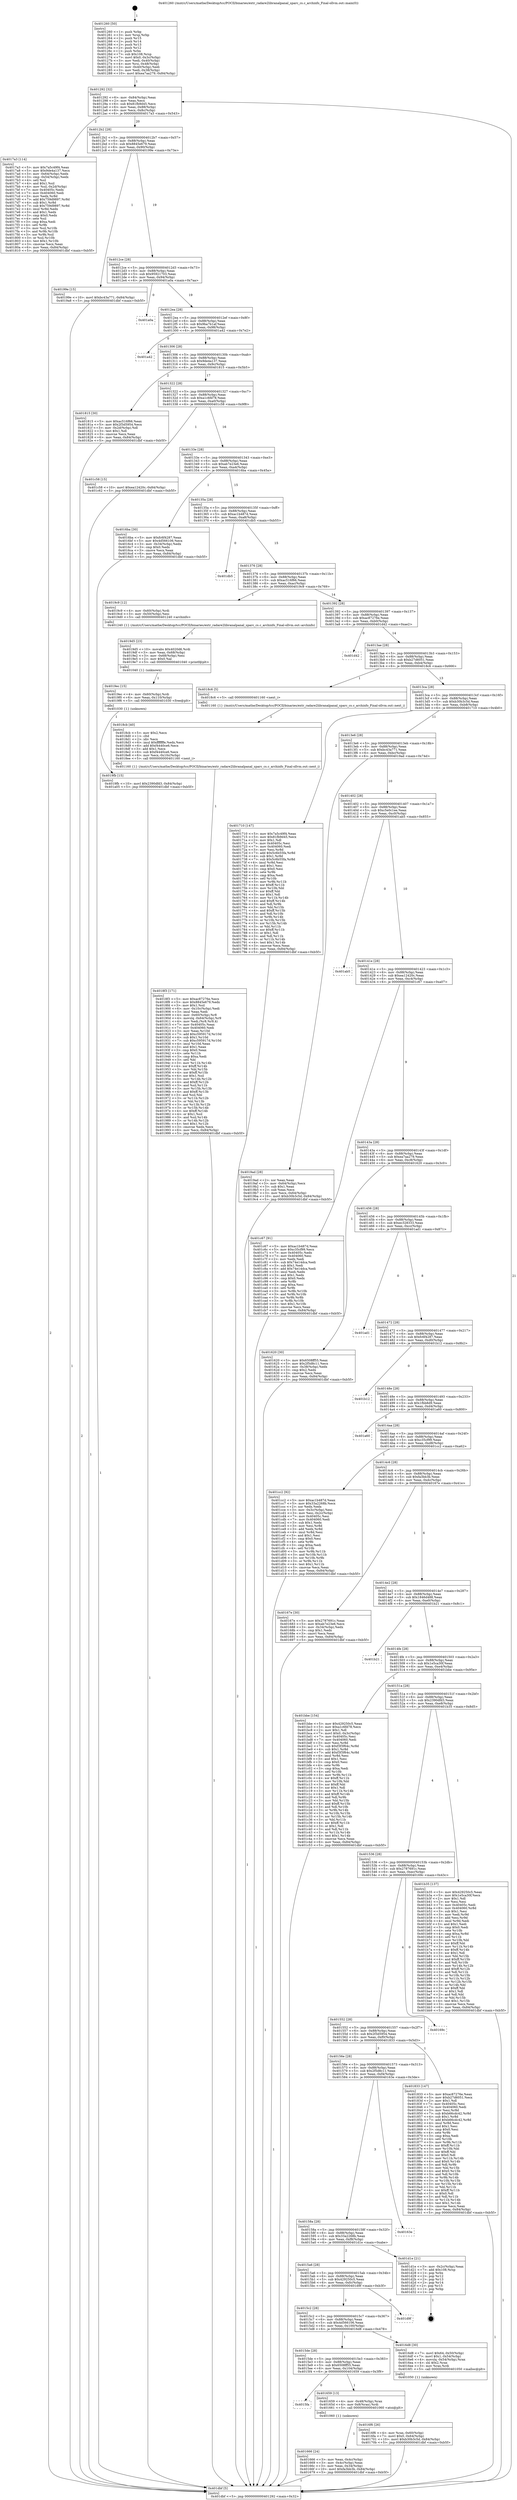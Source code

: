 digraph "0x401260" {
  label = "0x401260 (/mnt/c/Users/mathe/Desktop/tcc/POCII/binaries/extr_radare2libranalpanal_sparc_cs.c_archinfo_Final-ollvm.out::main(0))"
  labelloc = "t"
  node[shape=record]

  Entry [label="",width=0.3,height=0.3,shape=circle,fillcolor=black,style=filled]
  "0x401292" [label="{
     0x401292 [32]\l
     | [instrs]\l
     &nbsp;&nbsp;0x401292 \<+6\>: mov -0x84(%rbp),%eax\l
     &nbsp;&nbsp;0x401298 \<+2\>: mov %eax,%ecx\l
     &nbsp;&nbsp;0x40129a \<+6\>: sub $0x81fb9d45,%ecx\l
     &nbsp;&nbsp;0x4012a0 \<+6\>: mov %eax,-0x88(%rbp)\l
     &nbsp;&nbsp;0x4012a6 \<+6\>: mov %ecx,-0x8c(%rbp)\l
     &nbsp;&nbsp;0x4012ac \<+6\>: je 00000000004017a3 \<main+0x543\>\l
  }"]
  "0x4017a3" [label="{
     0x4017a3 [114]\l
     | [instrs]\l
     &nbsp;&nbsp;0x4017a3 \<+5\>: mov $0x7a5c49f4,%eax\l
     &nbsp;&nbsp;0x4017a8 \<+5\>: mov $0x9de4a137,%ecx\l
     &nbsp;&nbsp;0x4017ad \<+3\>: mov -0x64(%rbp),%edx\l
     &nbsp;&nbsp;0x4017b0 \<+3\>: cmp -0x54(%rbp),%edx\l
     &nbsp;&nbsp;0x4017b3 \<+4\>: setl %sil\l
     &nbsp;&nbsp;0x4017b7 \<+4\>: and $0x1,%sil\l
     &nbsp;&nbsp;0x4017bb \<+4\>: mov %sil,-0x2d(%rbp)\l
     &nbsp;&nbsp;0x4017bf \<+7\>: mov 0x40405c,%edx\l
     &nbsp;&nbsp;0x4017c6 \<+7\>: mov 0x404060,%edi\l
     &nbsp;&nbsp;0x4017cd \<+3\>: mov %edx,%r8d\l
     &nbsp;&nbsp;0x4017d0 \<+7\>: add $0x759d9897,%r8d\l
     &nbsp;&nbsp;0x4017d7 \<+4\>: sub $0x1,%r8d\l
     &nbsp;&nbsp;0x4017db \<+7\>: sub $0x759d9897,%r8d\l
     &nbsp;&nbsp;0x4017e2 \<+4\>: imul %r8d,%edx\l
     &nbsp;&nbsp;0x4017e6 \<+3\>: and $0x1,%edx\l
     &nbsp;&nbsp;0x4017e9 \<+3\>: cmp $0x0,%edx\l
     &nbsp;&nbsp;0x4017ec \<+4\>: sete %sil\l
     &nbsp;&nbsp;0x4017f0 \<+3\>: cmp $0xa,%edi\l
     &nbsp;&nbsp;0x4017f3 \<+4\>: setl %r9b\l
     &nbsp;&nbsp;0x4017f7 \<+3\>: mov %sil,%r10b\l
     &nbsp;&nbsp;0x4017fa \<+3\>: and %r9b,%r10b\l
     &nbsp;&nbsp;0x4017fd \<+3\>: xor %r9b,%sil\l
     &nbsp;&nbsp;0x401800 \<+3\>: or %sil,%r10b\l
     &nbsp;&nbsp;0x401803 \<+4\>: test $0x1,%r10b\l
     &nbsp;&nbsp;0x401807 \<+3\>: cmovne %ecx,%eax\l
     &nbsp;&nbsp;0x40180a \<+6\>: mov %eax,-0x84(%rbp)\l
     &nbsp;&nbsp;0x401810 \<+5\>: jmp 0000000000401dbf \<main+0xb5f\>\l
  }"]
  "0x4012b2" [label="{
     0x4012b2 [28]\l
     | [instrs]\l
     &nbsp;&nbsp;0x4012b2 \<+5\>: jmp 00000000004012b7 \<main+0x57\>\l
     &nbsp;&nbsp;0x4012b7 \<+6\>: mov -0x88(%rbp),%eax\l
     &nbsp;&nbsp;0x4012bd \<+5\>: sub $0x8845e679,%eax\l
     &nbsp;&nbsp;0x4012c2 \<+6\>: mov %eax,-0x90(%rbp)\l
     &nbsp;&nbsp;0x4012c8 \<+6\>: je 000000000040199e \<main+0x73e\>\l
  }"]
  Exit [label="",width=0.3,height=0.3,shape=circle,fillcolor=black,style=filled,peripheries=2]
  "0x40199e" [label="{
     0x40199e [15]\l
     | [instrs]\l
     &nbsp;&nbsp;0x40199e \<+10\>: movl $0xbc43a771,-0x84(%rbp)\l
     &nbsp;&nbsp;0x4019a8 \<+5\>: jmp 0000000000401dbf \<main+0xb5f\>\l
  }"]
  "0x4012ce" [label="{
     0x4012ce [28]\l
     | [instrs]\l
     &nbsp;&nbsp;0x4012ce \<+5\>: jmp 00000000004012d3 \<main+0x73\>\l
     &nbsp;&nbsp;0x4012d3 \<+6\>: mov -0x88(%rbp),%eax\l
     &nbsp;&nbsp;0x4012d9 \<+5\>: sub $0x95921703,%eax\l
     &nbsp;&nbsp;0x4012de \<+6\>: mov %eax,-0x94(%rbp)\l
     &nbsp;&nbsp;0x4012e4 \<+6\>: je 0000000000401a0a \<main+0x7aa\>\l
  }"]
  "0x4019fb" [label="{
     0x4019fb [15]\l
     | [instrs]\l
     &nbsp;&nbsp;0x4019fb \<+10\>: movl $0x2390dfd3,-0x84(%rbp)\l
     &nbsp;&nbsp;0x401a05 \<+5\>: jmp 0000000000401dbf \<main+0xb5f\>\l
  }"]
  "0x401a0a" [label="{
     0x401a0a\l
  }", style=dashed]
  "0x4012ea" [label="{
     0x4012ea [28]\l
     | [instrs]\l
     &nbsp;&nbsp;0x4012ea \<+5\>: jmp 00000000004012ef \<main+0x8f\>\l
     &nbsp;&nbsp;0x4012ef \<+6\>: mov -0x88(%rbp),%eax\l
     &nbsp;&nbsp;0x4012f5 \<+5\>: sub $0x9ba7b1af,%eax\l
     &nbsp;&nbsp;0x4012fa \<+6\>: mov %eax,-0x98(%rbp)\l
     &nbsp;&nbsp;0x401300 \<+6\>: je 0000000000401a42 \<main+0x7e2\>\l
  }"]
  "0x4019ec" [label="{
     0x4019ec [15]\l
     | [instrs]\l
     &nbsp;&nbsp;0x4019ec \<+4\>: mov -0x60(%rbp),%rdi\l
     &nbsp;&nbsp;0x4019f0 \<+6\>: mov %eax,-0x110(%rbp)\l
     &nbsp;&nbsp;0x4019f6 \<+5\>: call 0000000000401030 \<free@plt\>\l
     | [calls]\l
     &nbsp;&nbsp;0x401030 \{1\} (unknown)\l
  }"]
  "0x401a42" [label="{
     0x401a42\l
  }", style=dashed]
  "0x401306" [label="{
     0x401306 [28]\l
     | [instrs]\l
     &nbsp;&nbsp;0x401306 \<+5\>: jmp 000000000040130b \<main+0xab\>\l
     &nbsp;&nbsp;0x40130b \<+6\>: mov -0x88(%rbp),%eax\l
     &nbsp;&nbsp;0x401311 \<+5\>: sub $0x9de4a137,%eax\l
     &nbsp;&nbsp;0x401316 \<+6\>: mov %eax,-0x9c(%rbp)\l
     &nbsp;&nbsp;0x40131c \<+6\>: je 0000000000401815 \<main+0x5b5\>\l
  }"]
  "0x4019d5" [label="{
     0x4019d5 [23]\l
     | [instrs]\l
     &nbsp;&nbsp;0x4019d5 \<+10\>: movabs $0x4020d6,%rdi\l
     &nbsp;&nbsp;0x4019df \<+3\>: mov %eax,-0x68(%rbp)\l
     &nbsp;&nbsp;0x4019e2 \<+3\>: mov -0x68(%rbp),%esi\l
     &nbsp;&nbsp;0x4019e5 \<+2\>: mov $0x0,%al\l
     &nbsp;&nbsp;0x4019e7 \<+5\>: call 0000000000401040 \<printf@plt\>\l
     | [calls]\l
     &nbsp;&nbsp;0x401040 \{1\} (unknown)\l
  }"]
  "0x401815" [label="{
     0x401815 [30]\l
     | [instrs]\l
     &nbsp;&nbsp;0x401815 \<+5\>: mov $0xac516f66,%eax\l
     &nbsp;&nbsp;0x40181a \<+5\>: mov $0x2f3d5954,%ecx\l
     &nbsp;&nbsp;0x40181f \<+3\>: mov -0x2d(%rbp),%dl\l
     &nbsp;&nbsp;0x401822 \<+3\>: test $0x1,%dl\l
     &nbsp;&nbsp;0x401825 \<+3\>: cmovne %ecx,%eax\l
     &nbsp;&nbsp;0x401828 \<+6\>: mov %eax,-0x84(%rbp)\l
     &nbsp;&nbsp;0x40182e \<+5\>: jmp 0000000000401dbf \<main+0xb5f\>\l
  }"]
  "0x401322" [label="{
     0x401322 [28]\l
     | [instrs]\l
     &nbsp;&nbsp;0x401322 \<+5\>: jmp 0000000000401327 \<main+0xc7\>\l
     &nbsp;&nbsp;0x401327 \<+6\>: mov -0x88(%rbp),%eax\l
     &nbsp;&nbsp;0x40132d \<+5\>: sub $0xa1c6fd78,%eax\l
     &nbsp;&nbsp;0x401332 \<+6\>: mov %eax,-0xa0(%rbp)\l
     &nbsp;&nbsp;0x401338 \<+6\>: je 0000000000401c58 \<main+0x9f8\>\l
  }"]
  "0x4018f3" [label="{
     0x4018f3 [171]\l
     | [instrs]\l
     &nbsp;&nbsp;0x4018f3 \<+5\>: mov $0xac87276e,%ecx\l
     &nbsp;&nbsp;0x4018f8 \<+5\>: mov $0x8845e679,%edx\l
     &nbsp;&nbsp;0x4018fd \<+3\>: mov $0x1,%sil\l
     &nbsp;&nbsp;0x401900 \<+6\>: mov -0x10c(%rbp),%edi\l
     &nbsp;&nbsp;0x401906 \<+3\>: imul %eax,%edi\l
     &nbsp;&nbsp;0x401909 \<+4\>: mov -0x60(%rbp),%r8\l
     &nbsp;&nbsp;0x40190d \<+4\>: movslq -0x64(%rbp),%r9\l
     &nbsp;&nbsp;0x401911 \<+4\>: mov %edi,(%r8,%r9,4)\l
     &nbsp;&nbsp;0x401915 \<+7\>: mov 0x40405c,%eax\l
     &nbsp;&nbsp;0x40191c \<+7\>: mov 0x404060,%edi\l
     &nbsp;&nbsp;0x401923 \<+3\>: mov %eax,%r10d\l
     &nbsp;&nbsp;0x401926 \<+7\>: add $0xc595917d,%r10d\l
     &nbsp;&nbsp;0x40192d \<+4\>: sub $0x1,%r10d\l
     &nbsp;&nbsp;0x401931 \<+7\>: sub $0xc595917d,%r10d\l
     &nbsp;&nbsp;0x401938 \<+4\>: imul %r10d,%eax\l
     &nbsp;&nbsp;0x40193c \<+3\>: and $0x1,%eax\l
     &nbsp;&nbsp;0x40193f \<+3\>: cmp $0x0,%eax\l
     &nbsp;&nbsp;0x401942 \<+4\>: sete %r11b\l
     &nbsp;&nbsp;0x401946 \<+3\>: cmp $0xa,%edi\l
     &nbsp;&nbsp;0x401949 \<+3\>: setl %bl\l
     &nbsp;&nbsp;0x40194c \<+3\>: mov %r11b,%r14b\l
     &nbsp;&nbsp;0x40194f \<+4\>: xor $0xff,%r14b\l
     &nbsp;&nbsp;0x401953 \<+3\>: mov %bl,%r15b\l
     &nbsp;&nbsp;0x401956 \<+4\>: xor $0xff,%r15b\l
     &nbsp;&nbsp;0x40195a \<+4\>: xor $0x1,%sil\l
     &nbsp;&nbsp;0x40195e \<+3\>: mov %r14b,%r12b\l
     &nbsp;&nbsp;0x401961 \<+4\>: and $0xff,%r12b\l
     &nbsp;&nbsp;0x401965 \<+3\>: and %sil,%r11b\l
     &nbsp;&nbsp;0x401968 \<+3\>: mov %r15b,%r13b\l
     &nbsp;&nbsp;0x40196b \<+4\>: and $0xff,%r13b\l
     &nbsp;&nbsp;0x40196f \<+3\>: and %sil,%bl\l
     &nbsp;&nbsp;0x401972 \<+3\>: or %r11b,%r12b\l
     &nbsp;&nbsp;0x401975 \<+3\>: or %bl,%r13b\l
     &nbsp;&nbsp;0x401978 \<+3\>: xor %r13b,%r12b\l
     &nbsp;&nbsp;0x40197b \<+3\>: or %r15b,%r14b\l
     &nbsp;&nbsp;0x40197e \<+4\>: xor $0xff,%r14b\l
     &nbsp;&nbsp;0x401982 \<+4\>: or $0x1,%sil\l
     &nbsp;&nbsp;0x401986 \<+3\>: and %sil,%r14b\l
     &nbsp;&nbsp;0x401989 \<+3\>: or %r14b,%r12b\l
     &nbsp;&nbsp;0x40198c \<+4\>: test $0x1,%r12b\l
     &nbsp;&nbsp;0x401990 \<+3\>: cmovne %edx,%ecx\l
     &nbsp;&nbsp;0x401993 \<+6\>: mov %ecx,-0x84(%rbp)\l
     &nbsp;&nbsp;0x401999 \<+5\>: jmp 0000000000401dbf \<main+0xb5f\>\l
  }"]
  "0x401c58" [label="{
     0x401c58 [15]\l
     | [instrs]\l
     &nbsp;&nbsp;0x401c58 \<+10\>: movl $0xea12420c,-0x84(%rbp)\l
     &nbsp;&nbsp;0x401c62 \<+5\>: jmp 0000000000401dbf \<main+0xb5f\>\l
  }"]
  "0x40133e" [label="{
     0x40133e [28]\l
     | [instrs]\l
     &nbsp;&nbsp;0x40133e \<+5\>: jmp 0000000000401343 \<main+0xe3\>\l
     &nbsp;&nbsp;0x401343 \<+6\>: mov -0x88(%rbp),%eax\l
     &nbsp;&nbsp;0x401349 \<+5\>: sub $0xab7e23e6,%eax\l
     &nbsp;&nbsp;0x40134e \<+6\>: mov %eax,-0xa4(%rbp)\l
     &nbsp;&nbsp;0x401354 \<+6\>: je 00000000004016ba \<main+0x45a\>\l
  }"]
  "0x4018cb" [label="{
     0x4018cb [40]\l
     | [instrs]\l
     &nbsp;&nbsp;0x4018cb \<+5\>: mov $0x2,%ecx\l
     &nbsp;&nbsp;0x4018d0 \<+1\>: cltd\l
     &nbsp;&nbsp;0x4018d1 \<+2\>: idiv %ecx\l
     &nbsp;&nbsp;0x4018d3 \<+6\>: imul $0xfffffffe,%edx,%ecx\l
     &nbsp;&nbsp;0x4018d9 \<+6\>: add $0xf4440ce6,%ecx\l
     &nbsp;&nbsp;0x4018df \<+3\>: add $0x1,%ecx\l
     &nbsp;&nbsp;0x4018e2 \<+6\>: sub $0xf4440ce6,%ecx\l
     &nbsp;&nbsp;0x4018e8 \<+6\>: mov %ecx,-0x10c(%rbp)\l
     &nbsp;&nbsp;0x4018ee \<+5\>: call 0000000000401160 \<next_i\>\l
     | [calls]\l
     &nbsp;&nbsp;0x401160 \{1\} (/mnt/c/Users/mathe/Desktop/tcc/POCII/binaries/extr_radare2libranalpanal_sparc_cs.c_archinfo_Final-ollvm.out::next_i)\l
  }"]
  "0x4016ba" [label="{
     0x4016ba [30]\l
     | [instrs]\l
     &nbsp;&nbsp;0x4016ba \<+5\>: mov $0xfc6f4287,%eax\l
     &nbsp;&nbsp;0x4016bf \<+5\>: mov $0x4d566106,%ecx\l
     &nbsp;&nbsp;0x4016c4 \<+3\>: mov -0x34(%rbp),%edx\l
     &nbsp;&nbsp;0x4016c7 \<+3\>: cmp $0x0,%edx\l
     &nbsp;&nbsp;0x4016ca \<+3\>: cmove %ecx,%eax\l
     &nbsp;&nbsp;0x4016cd \<+6\>: mov %eax,-0x84(%rbp)\l
     &nbsp;&nbsp;0x4016d3 \<+5\>: jmp 0000000000401dbf \<main+0xb5f\>\l
  }"]
  "0x40135a" [label="{
     0x40135a [28]\l
     | [instrs]\l
     &nbsp;&nbsp;0x40135a \<+5\>: jmp 000000000040135f \<main+0xff\>\l
     &nbsp;&nbsp;0x40135f \<+6\>: mov -0x88(%rbp),%eax\l
     &nbsp;&nbsp;0x401365 \<+5\>: sub $0xac1b487d,%eax\l
     &nbsp;&nbsp;0x40136a \<+6\>: mov %eax,-0xa8(%rbp)\l
     &nbsp;&nbsp;0x401370 \<+6\>: je 0000000000401db5 \<main+0xb55\>\l
  }"]
  "0x4016f6" [label="{
     0x4016f6 [26]\l
     | [instrs]\l
     &nbsp;&nbsp;0x4016f6 \<+4\>: mov %rax,-0x60(%rbp)\l
     &nbsp;&nbsp;0x4016fa \<+7\>: movl $0x0,-0x64(%rbp)\l
     &nbsp;&nbsp;0x401701 \<+10\>: movl $0xb30b3c5d,-0x84(%rbp)\l
     &nbsp;&nbsp;0x40170b \<+5\>: jmp 0000000000401dbf \<main+0xb5f\>\l
  }"]
  "0x401db5" [label="{
     0x401db5\l
  }", style=dashed]
  "0x401376" [label="{
     0x401376 [28]\l
     | [instrs]\l
     &nbsp;&nbsp;0x401376 \<+5\>: jmp 000000000040137b \<main+0x11b\>\l
     &nbsp;&nbsp;0x40137b \<+6\>: mov -0x88(%rbp),%eax\l
     &nbsp;&nbsp;0x401381 \<+5\>: sub $0xac516f66,%eax\l
     &nbsp;&nbsp;0x401386 \<+6\>: mov %eax,-0xac(%rbp)\l
     &nbsp;&nbsp;0x40138c \<+6\>: je 00000000004019c9 \<main+0x769\>\l
  }"]
  "0x401666" [label="{
     0x401666 [24]\l
     | [instrs]\l
     &nbsp;&nbsp;0x401666 \<+3\>: mov %eax,-0x4c(%rbp)\l
     &nbsp;&nbsp;0x401669 \<+3\>: mov -0x4c(%rbp),%eax\l
     &nbsp;&nbsp;0x40166c \<+3\>: mov %eax,-0x34(%rbp)\l
     &nbsp;&nbsp;0x40166f \<+10\>: movl $0xfa3bb3b,-0x84(%rbp)\l
     &nbsp;&nbsp;0x401679 \<+5\>: jmp 0000000000401dbf \<main+0xb5f\>\l
  }"]
  "0x4019c9" [label="{
     0x4019c9 [12]\l
     | [instrs]\l
     &nbsp;&nbsp;0x4019c9 \<+4\>: mov -0x60(%rbp),%rdi\l
     &nbsp;&nbsp;0x4019cd \<+3\>: mov -0x50(%rbp),%esi\l
     &nbsp;&nbsp;0x4019d0 \<+5\>: call 0000000000401240 \<archinfo\>\l
     | [calls]\l
     &nbsp;&nbsp;0x401240 \{1\} (/mnt/c/Users/mathe/Desktop/tcc/POCII/binaries/extr_radare2libranalpanal_sparc_cs.c_archinfo_Final-ollvm.out::archinfo)\l
  }"]
  "0x401392" [label="{
     0x401392 [28]\l
     | [instrs]\l
     &nbsp;&nbsp;0x401392 \<+5\>: jmp 0000000000401397 \<main+0x137\>\l
     &nbsp;&nbsp;0x401397 \<+6\>: mov -0x88(%rbp),%eax\l
     &nbsp;&nbsp;0x40139d \<+5\>: sub $0xac87276e,%eax\l
     &nbsp;&nbsp;0x4013a2 \<+6\>: mov %eax,-0xb0(%rbp)\l
     &nbsp;&nbsp;0x4013a8 \<+6\>: je 0000000000401d42 \<main+0xae2\>\l
  }"]
  "0x4015fa" [label="{
     0x4015fa\l
  }", style=dashed]
  "0x401d42" [label="{
     0x401d42\l
  }", style=dashed]
  "0x4013ae" [label="{
     0x4013ae [28]\l
     | [instrs]\l
     &nbsp;&nbsp;0x4013ae \<+5\>: jmp 00000000004013b3 \<main+0x153\>\l
     &nbsp;&nbsp;0x4013b3 \<+6\>: mov -0x88(%rbp),%eax\l
     &nbsp;&nbsp;0x4013b9 \<+5\>: sub $0xb27d6051,%eax\l
     &nbsp;&nbsp;0x4013be \<+6\>: mov %eax,-0xb4(%rbp)\l
     &nbsp;&nbsp;0x4013c4 \<+6\>: je 00000000004018c6 \<main+0x666\>\l
  }"]
  "0x401659" [label="{
     0x401659 [13]\l
     | [instrs]\l
     &nbsp;&nbsp;0x401659 \<+4\>: mov -0x48(%rbp),%rax\l
     &nbsp;&nbsp;0x40165d \<+4\>: mov 0x8(%rax),%rdi\l
     &nbsp;&nbsp;0x401661 \<+5\>: call 0000000000401060 \<atoi@plt\>\l
     | [calls]\l
     &nbsp;&nbsp;0x401060 \{1\} (unknown)\l
  }"]
  "0x4018c6" [label="{
     0x4018c6 [5]\l
     | [instrs]\l
     &nbsp;&nbsp;0x4018c6 \<+5\>: call 0000000000401160 \<next_i\>\l
     | [calls]\l
     &nbsp;&nbsp;0x401160 \{1\} (/mnt/c/Users/mathe/Desktop/tcc/POCII/binaries/extr_radare2libranalpanal_sparc_cs.c_archinfo_Final-ollvm.out::next_i)\l
  }"]
  "0x4013ca" [label="{
     0x4013ca [28]\l
     | [instrs]\l
     &nbsp;&nbsp;0x4013ca \<+5\>: jmp 00000000004013cf \<main+0x16f\>\l
     &nbsp;&nbsp;0x4013cf \<+6\>: mov -0x88(%rbp),%eax\l
     &nbsp;&nbsp;0x4013d5 \<+5\>: sub $0xb30b3c5d,%eax\l
     &nbsp;&nbsp;0x4013da \<+6\>: mov %eax,-0xb8(%rbp)\l
     &nbsp;&nbsp;0x4013e0 \<+6\>: je 0000000000401710 \<main+0x4b0\>\l
  }"]
  "0x4015de" [label="{
     0x4015de [28]\l
     | [instrs]\l
     &nbsp;&nbsp;0x4015de \<+5\>: jmp 00000000004015e3 \<main+0x383\>\l
     &nbsp;&nbsp;0x4015e3 \<+6\>: mov -0x88(%rbp),%eax\l
     &nbsp;&nbsp;0x4015e9 \<+5\>: sub $0x6508ff55,%eax\l
     &nbsp;&nbsp;0x4015ee \<+6\>: mov %eax,-0x104(%rbp)\l
     &nbsp;&nbsp;0x4015f4 \<+6\>: je 0000000000401659 \<main+0x3f9\>\l
  }"]
  "0x401710" [label="{
     0x401710 [147]\l
     | [instrs]\l
     &nbsp;&nbsp;0x401710 \<+5\>: mov $0x7a5c49f4,%eax\l
     &nbsp;&nbsp;0x401715 \<+5\>: mov $0x81fb9d45,%ecx\l
     &nbsp;&nbsp;0x40171a \<+2\>: mov $0x1,%dl\l
     &nbsp;&nbsp;0x40171c \<+7\>: mov 0x40405c,%esi\l
     &nbsp;&nbsp;0x401723 \<+7\>: mov 0x404060,%edi\l
     &nbsp;&nbsp;0x40172a \<+3\>: mov %esi,%r8d\l
     &nbsp;&nbsp;0x40172d \<+7\>: add $0x5c6b55fa,%r8d\l
     &nbsp;&nbsp;0x401734 \<+4\>: sub $0x1,%r8d\l
     &nbsp;&nbsp;0x401738 \<+7\>: sub $0x5c6b55fa,%r8d\l
     &nbsp;&nbsp;0x40173f \<+4\>: imul %r8d,%esi\l
     &nbsp;&nbsp;0x401743 \<+3\>: and $0x1,%esi\l
     &nbsp;&nbsp;0x401746 \<+3\>: cmp $0x0,%esi\l
     &nbsp;&nbsp;0x401749 \<+4\>: sete %r9b\l
     &nbsp;&nbsp;0x40174d \<+3\>: cmp $0xa,%edi\l
     &nbsp;&nbsp;0x401750 \<+4\>: setl %r10b\l
     &nbsp;&nbsp;0x401754 \<+3\>: mov %r9b,%r11b\l
     &nbsp;&nbsp;0x401757 \<+4\>: xor $0xff,%r11b\l
     &nbsp;&nbsp;0x40175b \<+3\>: mov %r10b,%bl\l
     &nbsp;&nbsp;0x40175e \<+3\>: xor $0xff,%bl\l
     &nbsp;&nbsp;0x401761 \<+3\>: xor $0x1,%dl\l
     &nbsp;&nbsp;0x401764 \<+3\>: mov %r11b,%r14b\l
     &nbsp;&nbsp;0x401767 \<+4\>: and $0xff,%r14b\l
     &nbsp;&nbsp;0x40176b \<+3\>: and %dl,%r9b\l
     &nbsp;&nbsp;0x40176e \<+3\>: mov %bl,%r15b\l
     &nbsp;&nbsp;0x401771 \<+4\>: and $0xff,%r15b\l
     &nbsp;&nbsp;0x401775 \<+3\>: and %dl,%r10b\l
     &nbsp;&nbsp;0x401778 \<+3\>: or %r9b,%r14b\l
     &nbsp;&nbsp;0x40177b \<+3\>: or %r10b,%r15b\l
     &nbsp;&nbsp;0x40177e \<+3\>: xor %r15b,%r14b\l
     &nbsp;&nbsp;0x401781 \<+3\>: or %bl,%r11b\l
     &nbsp;&nbsp;0x401784 \<+4\>: xor $0xff,%r11b\l
     &nbsp;&nbsp;0x401788 \<+3\>: or $0x1,%dl\l
     &nbsp;&nbsp;0x40178b \<+3\>: and %dl,%r11b\l
     &nbsp;&nbsp;0x40178e \<+3\>: or %r11b,%r14b\l
     &nbsp;&nbsp;0x401791 \<+4\>: test $0x1,%r14b\l
     &nbsp;&nbsp;0x401795 \<+3\>: cmovne %ecx,%eax\l
     &nbsp;&nbsp;0x401798 \<+6\>: mov %eax,-0x84(%rbp)\l
     &nbsp;&nbsp;0x40179e \<+5\>: jmp 0000000000401dbf \<main+0xb5f\>\l
  }"]
  "0x4013e6" [label="{
     0x4013e6 [28]\l
     | [instrs]\l
     &nbsp;&nbsp;0x4013e6 \<+5\>: jmp 00000000004013eb \<main+0x18b\>\l
     &nbsp;&nbsp;0x4013eb \<+6\>: mov -0x88(%rbp),%eax\l
     &nbsp;&nbsp;0x4013f1 \<+5\>: sub $0xbc43a771,%eax\l
     &nbsp;&nbsp;0x4013f6 \<+6\>: mov %eax,-0xbc(%rbp)\l
     &nbsp;&nbsp;0x4013fc \<+6\>: je 00000000004019ad \<main+0x74d\>\l
  }"]
  "0x4016d8" [label="{
     0x4016d8 [30]\l
     | [instrs]\l
     &nbsp;&nbsp;0x4016d8 \<+7\>: movl $0x64,-0x50(%rbp)\l
     &nbsp;&nbsp;0x4016df \<+7\>: movl $0x1,-0x54(%rbp)\l
     &nbsp;&nbsp;0x4016e6 \<+4\>: movslq -0x54(%rbp),%rax\l
     &nbsp;&nbsp;0x4016ea \<+4\>: shl $0x2,%rax\l
     &nbsp;&nbsp;0x4016ee \<+3\>: mov %rax,%rdi\l
     &nbsp;&nbsp;0x4016f1 \<+5\>: call 0000000000401050 \<malloc@plt\>\l
     | [calls]\l
     &nbsp;&nbsp;0x401050 \{1\} (unknown)\l
  }"]
  "0x4019ad" [label="{
     0x4019ad [28]\l
     | [instrs]\l
     &nbsp;&nbsp;0x4019ad \<+2\>: xor %eax,%eax\l
     &nbsp;&nbsp;0x4019af \<+3\>: mov -0x64(%rbp),%ecx\l
     &nbsp;&nbsp;0x4019b2 \<+3\>: sub $0x1,%eax\l
     &nbsp;&nbsp;0x4019b5 \<+2\>: sub %eax,%ecx\l
     &nbsp;&nbsp;0x4019b7 \<+3\>: mov %ecx,-0x64(%rbp)\l
     &nbsp;&nbsp;0x4019ba \<+10\>: movl $0xb30b3c5d,-0x84(%rbp)\l
     &nbsp;&nbsp;0x4019c4 \<+5\>: jmp 0000000000401dbf \<main+0xb5f\>\l
  }"]
  "0x401402" [label="{
     0x401402 [28]\l
     | [instrs]\l
     &nbsp;&nbsp;0x401402 \<+5\>: jmp 0000000000401407 \<main+0x1a7\>\l
     &nbsp;&nbsp;0x401407 \<+6\>: mov -0x88(%rbp),%eax\l
     &nbsp;&nbsp;0x40140d \<+5\>: sub $0xc5e0c1ee,%eax\l
     &nbsp;&nbsp;0x401412 \<+6\>: mov %eax,-0xc0(%rbp)\l
     &nbsp;&nbsp;0x401418 \<+6\>: je 0000000000401ab5 \<main+0x855\>\l
  }"]
  "0x4015c2" [label="{
     0x4015c2 [28]\l
     | [instrs]\l
     &nbsp;&nbsp;0x4015c2 \<+5\>: jmp 00000000004015c7 \<main+0x367\>\l
     &nbsp;&nbsp;0x4015c7 \<+6\>: mov -0x88(%rbp),%eax\l
     &nbsp;&nbsp;0x4015cd \<+5\>: sub $0x4d566106,%eax\l
     &nbsp;&nbsp;0x4015d2 \<+6\>: mov %eax,-0x100(%rbp)\l
     &nbsp;&nbsp;0x4015d8 \<+6\>: je 00000000004016d8 \<main+0x478\>\l
  }"]
  "0x401ab5" [label="{
     0x401ab5\l
  }", style=dashed]
  "0x40141e" [label="{
     0x40141e [28]\l
     | [instrs]\l
     &nbsp;&nbsp;0x40141e \<+5\>: jmp 0000000000401423 \<main+0x1c3\>\l
     &nbsp;&nbsp;0x401423 \<+6\>: mov -0x88(%rbp),%eax\l
     &nbsp;&nbsp;0x401429 \<+5\>: sub $0xea12420c,%eax\l
     &nbsp;&nbsp;0x40142e \<+6\>: mov %eax,-0xc4(%rbp)\l
     &nbsp;&nbsp;0x401434 \<+6\>: je 0000000000401c67 \<main+0xa07\>\l
  }"]
  "0x401d9f" [label="{
     0x401d9f\l
  }", style=dashed]
  "0x401c67" [label="{
     0x401c67 [91]\l
     | [instrs]\l
     &nbsp;&nbsp;0x401c67 \<+5\>: mov $0xac1b487d,%eax\l
     &nbsp;&nbsp;0x401c6c \<+5\>: mov $0xc35cf99,%ecx\l
     &nbsp;&nbsp;0x401c71 \<+7\>: mov 0x40405c,%edx\l
     &nbsp;&nbsp;0x401c78 \<+7\>: mov 0x404060,%esi\l
     &nbsp;&nbsp;0x401c7f \<+2\>: mov %edx,%edi\l
     &nbsp;&nbsp;0x401c81 \<+6\>: sub $0x74e14dca,%edi\l
     &nbsp;&nbsp;0x401c87 \<+3\>: sub $0x1,%edi\l
     &nbsp;&nbsp;0x401c8a \<+6\>: add $0x74e14dca,%edi\l
     &nbsp;&nbsp;0x401c90 \<+3\>: imul %edi,%edx\l
     &nbsp;&nbsp;0x401c93 \<+3\>: and $0x1,%edx\l
     &nbsp;&nbsp;0x401c96 \<+3\>: cmp $0x0,%edx\l
     &nbsp;&nbsp;0x401c99 \<+4\>: sete %r8b\l
     &nbsp;&nbsp;0x401c9d \<+3\>: cmp $0xa,%esi\l
     &nbsp;&nbsp;0x401ca0 \<+4\>: setl %r9b\l
     &nbsp;&nbsp;0x401ca4 \<+3\>: mov %r8b,%r10b\l
     &nbsp;&nbsp;0x401ca7 \<+3\>: and %r9b,%r10b\l
     &nbsp;&nbsp;0x401caa \<+3\>: xor %r9b,%r8b\l
     &nbsp;&nbsp;0x401cad \<+3\>: or %r8b,%r10b\l
     &nbsp;&nbsp;0x401cb0 \<+4\>: test $0x1,%r10b\l
     &nbsp;&nbsp;0x401cb4 \<+3\>: cmovne %ecx,%eax\l
     &nbsp;&nbsp;0x401cb7 \<+6\>: mov %eax,-0x84(%rbp)\l
     &nbsp;&nbsp;0x401cbd \<+5\>: jmp 0000000000401dbf \<main+0xb5f\>\l
  }"]
  "0x40143a" [label="{
     0x40143a [28]\l
     | [instrs]\l
     &nbsp;&nbsp;0x40143a \<+5\>: jmp 000000000040143f \<main+0x1df\>\l
     &nbsp;&nbsp;0x40143f \<+6\>: mov -0x88(%rbp),%eax\l
     &nbsp;&nbsp;0x401445 \<+5\>: sub $0xea7aa279,%eax\l
     &nbsp;&nbsp;0x40144a \<+6\>: mov %eax,-0xc8(%rbp)\l
     &nbsp;&nbsp;0x401450 \<+6\>: je 0000000000401620 \<main+0x3c0\>\l
  }"]
  "0x4015a6" [label="{
     0x4015a6 [28]\l
     | [instrs]\l
     &nbsp;&nbsp;0x4015a6 \<+5\>: jmp 00000000004015ab \<main+0x34b\>\l
     &nbsp;&nbsp;0x4015ab \<+6\>: mov -0x88(%rbp),%eax\l
     &nbsp;&nbsp;0x4015b1 \<+5\>: sub $0x429250c5,%eax\l
     &nbsp;&nbsp;0x4015b6 \<+6\>: mov %eax,-0xfc(%rbp)\l
     &nbsp;&nbsp;0x4015bc \<+6\>: je 0000000000401d9f \<main+0xb3f\>\l
  }"]
  "0x401620" [label="{
     0x401620 [30]\l
     | [instrs]\l
     &nbsp;&nbsp;0x401620 \<+5\>: mov $0x6508ff55,%eax\l
     &nbsp;&nbsp;0x401625 \<+5\>: mov $0x2f5d8c11,%ecx\l
     &nbsp;&nbsp;0x40162a \<+3\>: mov -0x38(%rbp),%edx\l
     &nbsp;&nbsp;0x40162d \<+3\>: cmp $0x2,%edx\l
     &nbsp;&nbsp;0x401630 \<+3\>: cmovne %ecx,%eax\l
     &nbsp;&nbsp;0x401633 \<+6\>: mov %eax,-0x84(%rbp)\l
     &nbsp;&nbsp;0x401639 \<+5\>: jmp 0000000000401dbf \<main+0xb5f\>\l
  }"]
  "0x401456" [label="{
     0x401456 [28]\l
     | [instrs]\l
     &nbsp;&nbsp;0x401456 \<+5\>: jmp 000000000040145b \<main+0x1fb\>\l
     &nbsp;&nbsp;0x40145b \<+6\>: mov -0x88(%rbp),%eax\l
     &nbsp;&nbsp;0x401461 \<+5\>: sub $0xec328333,%eax\l
     &nbsp;&nbsp;0x401466 \<+6\>: mov %eax,-0xcc(%rbp)\l
     &nbsp;&nbsp;0x40146c \<+6\>: je 0000000000401ad1 \<main+0x871\>\l
  }"]
  "0x401dbf" [label="{
     0x401dbf [5]\l
     | [instrs]\l
     &nbsp;&nbsp;0x401dbf \<+5\>: jmp 0000000000401292 \<main+0x32\>\l
  }"]
  "0x401260" [label="{
     0x401260 [50]\l
     | [instrs]\l
     &nbsp;&nbsp;0x401260 \<+1\>: push %rbp\l
     &nbsp;&nbsp;0x401261 \<+3\>: mov %rsp,%rbp\l
     &nbsp;&nbsp;0x401264 \<+2\>: push %r15\l
     &nbsp;&nbsp;0x401266 \<+2\>: push %r14\l
     &nbsp;&nbsp;0x401268 \<+2\>: push %r13\l
     &nbsp;&nbsp;0x40126a \<+2\>: push %r12\l
     &nbsp;&nbsp;0x40126c \<+1\>: push %rbx\l
     &nbsp;&nbsp;0x40126d \<+7\>: sub $0x108,%rsp\l
     &nbsp;&nbsp;0x401274 \<+7\>: movl $0x0,-0x3c(%rbp)\l
     &nbsp;&nbsp;0x40127b \<+3\>: mov %edi,-0x40(%rbp)\l
     &nbsp;&nbsp;0x40127e \<+4\>: mov %rsi,-0x48(%rbp)\l
     &nbsp;&nbsp;0x401282 \<+3\>: mov -0x40(%rbp),%edi\l
     &nbsp;&nbsp;0x401285 \<+3\>: mov %edi,-0x38(%rbp)\l
     &nbsp;&nbsp;0x401288 \<+10\>: movl $0xea7aa279,-0x84(%rbp)\l
  }"]
  "0x401d1e" [label="{
     0x401d1e [21]\l
     | [instrs]\l
     &nbsp;&nbsp;0x401d1e \<+3\>: mov -0x2c(%rbp),%eax\l
     &nbsp;&nbsp;0x401d21 \<+7\>: add $0x108,%rsp\l
     &nbsp;&nbsp;0x401d28 \<+1\>: pop %rbx\l
     &nbsp;&nbsp;0x401d29 \<+2\>: pop %r12\l
     &nbsp;&nbsp;0x401d2b \<+2\>: pop %r13\l
     &nbsp;&nbsp;0x401d2d \<+2\>: pop %r14\l
     &nbsp;&nbsp;0x401d2f \<+2\>: pop %r15\l
     &nbsp;&nbsp;0x401d31 \<+1\>: pop %rbp\l
     &nbsp;&nbsp;0x401d32 \<+1\>: ret\l
  }"]
  "0x401ad1" [label="{
     0x401ad1\l
  }", style=dashed]
  "0x401472" [label="{
     0x401472 [28]\l
     | [instrs]\l
     &nbsp;&nbsp;0x401472 \<+5\>: jmp 0000000000401477 \<main+0x217\>\l
     &nbsp;&nbsp;0x401477 \<+6\>: mov -0x88(%rbp),%eax\l
     &nbsp;&nbsp;0x40147d \<+5\>: sub $0xfc6f4287,%eax\l
     &nbsp;&nbsp;0x401482 \<+6\>: mov %eax,-0xd0(%rbp)\l
     &nbsp;&nbsp;0x401488 \<+6\>: je 0000000000401b12 \<main+0x8b2\>\l
  }"]
  "0x40158a" [label="{
     0x40158a [28]\l
     | [instrs]\l
     &nbsp;&nbsp;0x40158a \<+5\>: jmp 000000000040158f \<main+0x32f\>\l
     &nbsp;&nbsp;0x40158f \<+6\>: mov -0x88(%rbp),%eax\l
     &nbsp;&nbsp;0x401595 \<+5\>: sub $0x33a2268b,%eax\l
     &nbsp;&nbsp;0x40159a \<+6\>: mov %eax,-0xf8(%rbp)\l
     &nbsp;&nbsp;0x4015a0 \<+6\>: je 0000000000401d1e \<main+0xabe\>\l
  }"]
  "0x401b12" [label="{
     0x401b12\l
  }", style=dashed]
  "0x40148e" [label="{
     0x40148e [28]\l
     | [instrs]\l
     &nbsp;&nbsp;0x40148e \<+5\>: jmp 0000000000401493 \<main+0x233\>\l
     &nbsp;&nbsp;0x401493 \<+6\>: mov -0x88(%rbp),%eax\l
     &nbsp;&nbsp;0x401499 \<+5\>: sub $0x1fbb8d9,%eax\l
     &nbsp;&nbsp;0x40149e \<+6\>: mov %eax,-0xd4(%rbp)\l
     &nbsp;&nbsp;0x4014a4 \<+6\>: je 0000000000401a60 \<main+0x800\>\l
  }"]
  "0x40163e" [label="{
     0x40163e\l
  }", style=dashed]
  "0x401a60" [label="{
     0x401a60\l
  }", style=dashed]
  "0x4014aa" [label="{
     0x4014aa [28]\l
     | [instrs]\l
     &nbsp;&nbsp;0x4014aa \<+5\>: jmp 00000000004014af \<main+0x24f\>\l
     &nbsp;&nbsp;0x4014af \<+6\>: mov -0x88(%rbp),%eax\l
     &nbsp;&nbsp;0x4014b5 \<+5\>: sub $0xc35cf99,%eax\l
     &nbsp;&nbsp;0x4014ba \<+6\>: mov %eax,-0xd8(%rbp)\l
     &nbsp;&nbsp;0x4014c0 \<+6\>: je 0000000000401cc2 \<main+0xa62\>\l
  }"]
  "0x40156e" [label="{
     0x40156e [28]\l
     | [instrs]\l
     &nbsp;&nbsp;0x40156e \<+5\>: jmp 0000000000401573 \<main+0x313\>\l
     &nbsp;&nbsp;0x401573 \<+6\>: mov -0x88(%rbp),%eax\l
     &nbsp;&nbsp;0x401579 \<+5\>: sub $0x2f5d8c11,%eax\l
     &nbsp;&nbsp;0x40157e \<+6\>: mov %eax,-0xf4(%rbp)\l
     &nbsp;&nbsp;0x401584 \<+6\>: je 000000000040163e \<main+0x3de\>\l
  }"]
  "0x401cc2" [label="{
     0x401cc2 [92]\l
     | [instrs]\l
     &nbsp;&nbsp;0x401cc2 \<+5\>: mov $0xac1b487d,%eax\l
     &nbsp;&nbsp;0x401cc7 \<+5\>: mov $0x33a2268b,%ecx\l
     &nbsp;&nbsp;0x401ccc \<+2\>: xor %edx,%edx\l
     &nbsp;&nbsp;0x401cce \<+3\>: mov -0x3c(%rbp),%esi\l
     &nbsp;&nbsp;0x401cd1 \<+3\>: mov %esi,-0x2c(%rbp)\l
     &nbsp;&nbsp;0x401cd4 \<+7\>: mov 0x40405c,%esi\l
     &nbsp;&nbsp;0x401cdb \<+7\>: mov 0x404060,%edi\l
     &nbsp;&nbsp;0x401ce2 \<+3\>: sub $0x1,%edx\l
     &nbsp;&nbsp;0x401ce5 \<+3\>: mov %esi,%r8d\l
     &nbsp;&nbsp;0x401ce8 \<+3\>: add %edx,%r8d\l
     &nbsp;&nbsp;0x401ceb \<+4\>: imul %r8d,%esi\l
     &nbsp;&nbsp;0x401cef \<+3\>: and $0x1,%esi\l
     &nbsp;&nbsp;0x401cf2 \<+3\>: cmp $0x0,%esi\l
     &nbsp;&nbsp;0x401cf5 \<+4\>: sete %r9b\l
     &nbsp;&nbsp;0x401cf9 \<+3\>: cmp $0xa,%edi\l
     &nbsp;&nbsp;0x401cfc \<+4\>: setl %r10b\l
     &nbsp;&nbsp;0x401d00 \<+3\>: mov %r9b,%r11b\l
     &nbsp;&nbsp;0x401d03 \<+3\>: and %r10b,%r11b\l
     &nbsp;&nbsp;0x401d06 \<+3\>: xor %r10b,%r9b\l
     &nbsp;&nbsp;0x401d09 \<+3\>: or %r9b,%r11b\l
     &nbsp;&nbsp;0x401d0c \<+4\>: test $0x1,%r11b\l
     &nbsp;&nbsp;0x401d10 \<+3\>: cmovne %ecx,%eax\l
     &nbsp;&nbsp;0x401d13 \<+6\>: mov %eax,-0x84(%rbp)\l
     &nbsp;&nbsp;0x401d19 \<+5\>: jmp 0000000000401dbf \<main+0xb5f\>\l
  }"]
  "0x4014c6" [label="{
     0x4014c6 [28]\l
     | [instrs]\l
     &nbsp;&nbsp;0x4014c6 \<+5\>: jmp 00000000004014cb \<main+0x26b\>\l
     &nbsp;&nbsp;0x4014cb \<+6\>: mov -0x88(%rbp),%eax\l
     &nbsp;&nbsp;0x4014d1 \<+5\>: sub $0xfa3bb3b,%eax\l
     &nbsp;&nbsp;0x4014d6 \<+6\>: mov %eax,-0xdc(%rbp)\l
     &nbsp;&nbsp;0x4014dc \<+6\>: je 000000000040167e \<main+0x41e\>\l
  }"]
  "0x401833" [label="{
     0x401833 [147]\l
     | [instrs]\l
     &nbsp;&nbsp;0x401833 \<+5\>: mov $0xac87276e,%eax\l
     &nbsp;&nbsp;0x401838 \<+5\>: mov $0xb27d6051,%ecx\l
     &nbsp;&nbsp;0x40183d \<+2\>: mov $0x1,%dl\l
     &nbsp;&nbsp;0x40183f \<+7\>: mov 0x40405c,%esi\l
     &nbsp;&nbsp;0x401846 \<+7\>: mov 0x404060,%edi\l
     &nbsp;&nbsp;0x40184d \<+3\>: mov %esi,%r8d\l
     &nbsp;&nbsp;0x401850 \<+7\>: sub $0xb66cdc42,%r8d\l
     &nbsp;&nbsp;0x401857 \<+4\>: sub $0x1,%r8d\l
     &nbsp;&nbsp;0x40185b \<+7\>: add $0xb66cdc42,%r8d\l
     &nbsp;&nbsp;0x401862 \<+4\>: imul %r8d,%esi\l
     &nbsp;&nbsp;0x401866 \<+3\>: and $0x1,%esi\l
     &nbsp;&nbsp;0x401869 \<+3\>: cmp $0x0,%esi\l
     &nbsp;&nbsp;0x40186c \<+4\>: sete %r9b\l
     &nbsp;&nbsp;0x401870 \<+3\>: cmp $0xa,%edi\l
     &nbsp;&nbsp;0x401873 \<+4\>: setl %r10b\l
     &nbsp;&nbsp;0x401877 \<+3\>: mov %r9b,%r11b\l
     &nbsp;&nbsp;0x40187a \<+4\>: xor $0xff,%r11b\l
     &nbsp;&nbsp;0x40187e \<+3\>: mov %r10b,%bl\l
     &nbsp;&nbsp;0x401881 \<+3\>: xor $0xff,%bl\l
     &nbsp;&nbsp;0x401884 \<+3\>: xor $0x0,%dl\l
     &nbsp;&nbsp;0x401887 \<+3\>: mov %r11b,%r14b\l
     &nbsp;&nbsp;0x40188a \<+4\>: and $0x0,%r14b\l
     &nbsp;&nbsp;0x40188e \<+3\>: and %dl,%r9b\l
     &nbsp;&nbsp;0x401891 \<+3\>: mov %bl,%r15b\l
     &nbsp;&nbsp;0x401894 \<+4\>: and $0x0,%r15b\l
     &nbsp;&nbsp;0x401898 \<+3\>: and %dl,%r10b\l
     &nbsp;&nbsp;0x40189b \<+3\>: or %r9b,%r14b\l
     &nbsp;&nbsp;0x40189e \<+3\>: or %r10b,%r15b\l
     &nbsp;&nbsp;0x4018a1 \<+3\>: xor %r15b,%r14b\l
     &nbsp;&nbsp;0x4018a4 \<+3\>: or %bl,%r11b\l
     &nbsp;&nbsp;0x4018a7 \<+4\>: xor $0xff,%r11b\l
     &nbsp;&nbsp;0x4018ab \<+3\>: or $0x0,%dl\l
     &nbsp;&nbsp;0x4018ae \<+3\>: and %dl,%r11b\l
     &nbsp;&nbsp;0x4018b1 \<+3\>: or %r11b,%r14b\l
     &nbsp;&nbsp;0x4018b4 \<+4\>: test $0x1,%r14b\l
     &nbsp;&nbsp;0x4018b8 \<+3\>: cmovne %ecx,%eax\l
     &nbsp;&nbsp;0x4018bb \<+6\>: mov %eax,-0x84(%rbp)\l
     &nbsp;&nbsp;0x4018c1 \<+5\>: jmp 0000000000401dbf \<main+0xb5f\>\l
  }"]
  "0x40167e" [label="{
     0x40167e [30]\l
     | [instrs]\l
     &nbsp;&nbsp;0x40167e \<+5\>: mov $0x2787691c,%eax\l
     &nbsp;&nbsp;0x401683 \<+5\>: mov $0xab7e23e6,%ecx\l
     &nbsp;&nbsp;0x401688 \<+3\>: mov -0x34(%rbp),%edx\l
     &nbsp;&nbsp;0x40168b \<+3\>: cmp $0x1,%edx\l
     &nbsp;&nbsp;0x40168e \<+3\>: cmovl %ecx,%eax\l
     &nbsp;&nbsp;0x401691 \<+6\>: mov %eax,-0x84(%rbp)\l
     &nbsp;&nbsp;0x401697 \<+5\>: jmp 0000000000401dbf \<main+0xb5f\>\l
  }"]
  "0x4014e2" [label="{
     0x4014e2 [28]\l
     | [instrs]\l
     &nbsp;&nbsp;0x4014e2 \<+5\>: jmp 00000000004014e7 \<main+0x287\>\l
     &nbsp;&nbsp;0x4014e7 \<+6\>: mov -0x88(%rbp),%eax\l
     &nbsp;&nbsp;0x4014ed \<+5\>: sub $0x1846d488,%eax\l
     &nbsp;&nbsp;0x4014f2 \<+6\>: mov %eax,-0xe0(%rbp)\l
     &nbsp;&nbsp;0x4014f8 \<+6\>: je 0000000000401b21 \<main+0x8c1\>\l
  }"]
  "0x401552" [label="{
     0x401552 [28]\l
     | [instrs]\l
     &nbsp;&nbsp;0x401552 \<+5\>: jmp 0000000000401557 \<main+0x2f7\>\l
     &nbsp;&nbsp;0x401557 \<+6\>: mov -0x88(%rbp),%eax\l
     &nbsp;&nbsp;0x40155d \<+5\>: sub $0x2f3d5954,%eax\l
     &nbsp;&nbsp;0x401562 \<+6\>: mov %eax,-0xf0(%rbp)\l
     &nbsp;&nbsp;0x401568 \<+6\>: je 0000000000401833 \<main+0x5d3\>\l
  }"]
  "0x401b21" [label="{
     0x401b21\l
  }", style=dashed]
  "0x4014fe" [label="{
     0x4014fe [28]\l
     | [instrs]\l
     &nbsp;&nbsp;0x4014fe \<+5\>: jmp 0000000000401503 \<main+0x2a3\>\l
     &nbsp;&nbsp;0x401503 \<+6\>: mov -0x88(%rbp),%eax\l
     &nbsp;&nbsp;0x401509 \<+5\>: sub $0x1e5ca30f,%eax\l
     &nbsp;&nbsp;0x40150e \<+6\>: mov %eax,-0xe4(%rbp)\l
     &nbsp;&nbsp;0x401514 \<+6\>: je 0000000000401bbe \<main+0x95e\>\l
  }"]
  "0x40169c" [label="{
     0x40169c\l
  }", style=dashed]
  "0x401bbe" [label="{
     0x401bbe [154]\l
     | [instrs]\l
     &nbsp;&nbsp;0x401bbe \<+5\>: mov $0x429250c5,%eax\l
     &nbsp;&nbsp;0x401bc3 \<+5\>: mov $0xa1c6fd78,%ecx\l
     &nbsp;&nbsp;0x401bc8 \<+2\>: mov $0x1,%dl\l
     &nbsp;&nbsp;0x401bca \<+7\>: movl $0x0,-0x3c(%rbp)\l
     &nbsp;&nbsp;0x401bd1 \<+7\>: mov 0x40405c,%esi\l
     &nbsp;&nbsp;0x401bd8 \<+7\>: mov 0x404060,%edi\l
     &nbsp;&nbsp;0x401bdf \<+3\>: mov %esi,%r8d\l
     &nbsp;&nbsp;0x401be2 \<+7\>: sub $0xf3f3f64c,%r8d\l
     &nbsp;&nbsp;0x401be9 \<+4\>: sub $0x1,%r8d\l
     &nbsp;&nbsp;0x401bed \<+7\>: add $0xf3f3f64c,%r8d\l
     &nbsp;&nbsp;0x401bf4 \<+4\>: imul %r8d,%esi\l
     &nbsp;&nbsp;0x401bf8 \<+3\>: and $0x1,%esi\l
     &nbsp;&nbsp;0x401bfb \<+3\>: cmp $0x0,%esi\l
     &nbsp;&nbsp;0x401bfe \<+4\>: sete %r9b\l
     &nbsp;&nbsp;0x401c02 \<+3\>: cmp $0xa,%edi\l
     &nbsp;&nbsp;0x401c05 \<+4\>: setl %r10b\l
     &nbsp;&nbsp;0x401c09 \<+3\>: mov %r9b,%r11b\l
     &nbsp;&nbsp;0x401c0c \<+4\>: xor $0xff,%r11b\l
     &nbsp;&nbsp;0x401c10 \<+3\>: mov %r10b,%bl\l
     &nbsp;&nbsp;0x401c13 \<+3\>: xor $0xff,%bl\l
     &nbsp;&nbsp;0x401c16 \<+3\>: xor $0x1,%dl\l
     &nbsp;&nbsp;0x401c19 \<+3\>: mov %r11b,%r14b\l
     &nbsp;&nbsp;0x401c1c \<+4\>: and $0xff,%r14b\l
     &nbsp;&nbsp;0x401c20 \<+3\>: and %dl,%r9b\l
     &nbsp;&nbsp;0x401c23 \<+3\>: mov %bl,%r15b\l
     &nbsp;&nbsp;0x401c26 \<+4\>: and $0xff,%r15b\l
     &nbsp;&nbsp;0x401c2a \<+3\>: and %dl,%r10b\l
     &nbsp;&nbsp;0x401c2d \<+3\>: or %r9b,%r14b\l
     &nbsp;&nbsp;0x401c30 \<+3\>: or %r10b,%r15b\l
     &nbsp;&nbsp;0x401c33 \<+3\>: xor %r15b,%r14b\l
     &nbsp;&nbsp;0x401c36 \<+3\>: or %bl,%r11b\l
     &nbsp;&nbsp;0x401c39 \<+4\>: xor $0xff,%r11b\l
     &nbsp;&nbsp;0x401c3d \<+3\>: or $0x1,%dl\l
     &nbsp;&nbsp;0x401c40 \<+3\>: and %dl,%r11b\l
     &nbsp;&nbsp;0x401c43 \<+3\>: or %r11b,%r14b\l
     &nbsp;&nbsp;0x401c46 \<+4\>: test $0x1,%r14b\l
     &nbsp;&nbsp;0x401c4a \<+3\>: cmovne %ecx,%eax\l
     &nbsp;&nbsp;0x401c4d \<+6\>: mov %eax,-0x84(%rbp)\l
     &nbsp;&nbsp;0x401c53 \<+5\>: jmp 0000000000401dbf \<main+0xb5f\>\l
  }"]
  "0x40151a" [label="{
     0x40151a [28]\l
     | [instrs]\l
     &nbsp;&nbsp;0x40151a \<+5\>: jmp 000000000040151f \<main+0x2bf\>\l
     &nbsp;&nbsp;0x40151f \<+6\>: mov -0x88(%rbp),%eax\l
     &nbsp;&nbsp;0x401525 \<+5\>: sub $0x2390dfd3,%eax\l
     &nbsp;&nbsp;0x40152a \<+6\>: mov %eax,-0xe8(%rbp)\l
     &nbsp;&nbsp;0x401530 \<+6\>: je 0000000000401b35 \<main+0x8d5\>\l
  }"]
  "0x401536" [label="{
     0x401536 [28]\l
     | [instrs]\l
     &nbsp;&nbsp;0x401536 \<+5\>: jmp 000000000040153b \<main+0x2db\>\l
     &nbsp;&nbsp;0x40153b \<+6\>: mov -0x88(%rbp),%eax\l
     &nbsp;&nbsp;0x401541 \<+5\>: sub $0x2787691c,%eax\l
     &nbsp;&nbsp;0x401546 \<+6\>: mov %eax,-0xec(%rbp)\l
     &nbsp;&nbsp;0x40154c \<+6\>: je 000000000040169c \<main+0x43c\>\l
  }"]
  "0x401b35" [label="{
     0x401b35 [137]\l
     | [instrs]\l
     &nbsp;&nbsp;0x401b35 \<+5\>: mov $0x429250c5,%eax\l
     &nbsp;&nbsp;0x401b3a \<+5\>: mov $0x1e5ca30f,%ecx\l
     &nbsp;&nbsp;0x401b3f \<+2\>: mov $0x1,%dl\l
     &nbsp;&nbsp;0x401b41 \<+2\>: xor %esi,%esi\l
     &nbsp;&nbsp;0x401b43 \<+7\>: mov 0x40405c,%edi\l
     &nbsp;&nbsp;0x401b4a \<+8\>: mov 0x404060,%r8d\l
     &nbsp;&nbsp;0x401b52 \<+3\>: sub $0x1,%esi\l
     &nbsp;&nbsp;0x401b55 \<+3\>: mov %edi,%r9d\l
     &nbsp;&nbsp;0x401b58 \<+3\>: add %esi,%r9d\l
     &nbsp;&nbsp;0x401b5b \<+4\>: imul %r9d,%edi\l
     &nbsp;&nbsp;0x401b5f \<+3\>: and $0x1,%edi\l
     &nbsp;&nbsp;0x401b62 \<+3\>: cmp $0x0,%edi\l
     &nbsp;&nbsp;0x401b65 \<+4\>: sete %r10b\l
     &nbsp;&nbsp;0x401b69 \<+4\>: cmp $0xa,%r8d\l
     &nbsp;&nbsp;0x401b6d \<+4\>: setl %r11b\l
     &nbsp;&nbsp;0x401b71 \<+3\>: mov %r10b,%bl\l
     &nbsp;&nbsp;0x401b74 \<+3\>: xor $0xff,%bl\l
     &nbsp;&nbsp;0x401b77 \<+3\>: mov %r11b,%r14b\l
     &nbsp;&nbsp;0x401b7a \<+4\>: xor $0xff,%r14b\l
     &nbsp;&nbsp;0x401b7e \<+3\>: xor $0x1,%dl\l
     &nbsp;&nbsp;0x401b81 \<+3\>: mov %bl,%r15b\l
     &nbsp;&nbsp;0x401b84 \<+4\>: and $0xff,%r15b\l
     &nbsp;&nbsp;0x401b88 \<+3\>: and %dl,%r10b\l
     &nbsp;&nbsp;0x401b8b \<+3\>: mov %r14b,%r12b\l
     &nbsp;&nbsp;0x401b8e \<+4\>: and $0xff,%r12b\l
     &nbsp;&nbsp;0x401b92 \<+3\>: and %dl,%r11b\l
     &nbsp;&nbsp;0x401b95 \<+3\>: or %r10b,%r15b\l
     &nbsp;&nbsp;0x401b98 \<+3\>: or %r11b,%r12b\l
     &nbsp;&nbsp;0x401b9b \<+3\>: xor %r12b,%r15b\l
     &nbsp;&nbsp;0x401b9e \<+3\>: or %r14b,%bl\l
     &nbsp;&nbsp;0x401ba1 \<+3\>: xor $0xff,%bl\l
     &nbsp;&nbsp;0x401ba4 \<+3\>: or $0x1,%dl\l
     &nbsp;&nbsp;0x401ba7 \<+2\>: and %dl,%bl\l
     &nbsp;&nbsp;0x401ba9 \<+3\>: or %bl,%r15b\l
     &nbsp;&nbsp;0x401bac \<+4\>: test $0x1,%r15b\l
     &nbsp;&nbsp;0x401bb0 \<+3\>: cmovne %ecx,%eax\l
     &nbsp;&nbsp;0x401bb3 \<+6\>: mov %eax,-0x84(%rbp)\l
     &nbsp;&nbsp;0x401bb9 \<+5\>: jmp 0000000000401dbf \<main+0xb5f\>\l
  }"]
  Entry -> "0x401260" [label=" 1"]
  "0x401292" -> "0x4017a3" [label=" 2"]
  "0x401292" -> "0x4012b2" [label=" 20"]
  "0x401d1e" -> Exit [label=" 1"]
  "0x4012b2" -> "0x40199e" [label=" 1"]
  "0x4012b2" -> "0x4012ce" [label=" 19"]
  "0x401cc2" -> "0x401dbf" [label=" 1"]
  "0x4012ce" -> "0x401a0a" [label=" 0"]
  "0x4012ce" -> "0x4012ea" [label=" 19"]
  "0x401c67" -> "0x401dbf" [label=" 1"]
  "0x4012ea" -> "0x401a42" [label=" 0"]
  "0x4012ea" -> "0x401306" [label=" 19"]
  "0x401c58" -> "0x401dbf" [label=" 1"]
  "0x401306" -> "0x401815" [label=" 2"]
  "0x401306" -> "0x401322" [label=" 17"]
  "0x401bbe" -> "0x401dbf" [label=" 1"]
  "0x401322" -> "0x401c58" [label=" 1"]
  "0x401322" -> "0x40133e" [label=" 16"]
  "0x401b35" -> "0x401dbf" [label=" 1"]
  "0x40133e" -> "0x4016ba" [label=" 1"]
  "0x40133e" -> "0x40135a" [label=" 15"]
  "0x4019fb" -> "0x401dbf" [label=" 1"]
  "0x40135a" -> "0x401db5" [label=" 0"]
  "0x40135a" -> "0x401376" [label=" 15"]
  "0x4019ec" -> "0x4019fb" [label=" 1"]
  "0x401376" -> "0x4019c9" [label=" 1"]
  "0x401376" -> "0x401392" [label=" 14"]
  "0x4019d5" -> "0x4019ec" [label=" 1"]
  "0x401392" -> "0x401d42" [label=" 0"]
  "0x401392" -> "0x4013ae" [label=" 14"]
  "0x4019c9" -> "0x4019d5" [label=" 1"]
  "0x4013ae" -> "0x4018c6" [label=" 1"]
  "0x4013ae" -> "0x4013ca" [label=" 13"]
  "0x4019ad" -> "0x401dbf" [label=" 1"]
  "0x4013ca" -> "0x401710" [label=" 2"]
  "0x4013ca" -> "0x4013e6" [label=" 11"]
  "0x4018f3" -> "0x401dbf" [label=" 1"]
  "0x4013e6" -> "0x4019ad" [label=" 1"]
  "0x4013e6" -> "0x401402" [label=" 10"]
  "0x4018cb" -> "0x4018f3" [label=" 1"]
  "0x401402" -> "0x401ab5" [label=" 0"]
  "0x401402" -> "0x40141e" [label=" 10"]
  "0x401833" -> "0x401dbf" [label=" 1"]
  "0x40141e" -> "0x401c67" [label=" 1"]
  "0x40141e" -> "0x40143a" [label=" 9"]
  "0x401815" -> "0x401dbf" [label=" 2"]
  "0x40143a" -> "0x401620" [label=" 1"]
  "0x40143a" -> "0x401456" [label=" 8"]
  "0x401620" -> "0x401dbf" [label=" 1"]
  "0x401260" -> "0x401292" [label=" 1"]
  "0x401dbf" -> "0x401292" [label=" 21"]
  "0x401710" -> "0x401dbf" [label=" 2"]
  "0x401456" -> "0x401ad1" [label=" 0"]
  "0x401456" -> "0x401472" [label=" 8"]
  "0x4016f6" -> "0x401dbf" [label=" 1"]
  "0x401472" -> "0x401b12" [label=" 0"]
  "0x401472" -> "0x40148e" [label=" 8"]
  "0x4016ba" -> "0x401dbf" [label=" 1"]
  "0x40148e" -> "0x401a60" [label=" 0"]
  "0x40148e" -> "0x4014aa" [label=" 8"]
  "0x40167e" -> "0x401dbf" [label=" 1"]
  "0x4014aa" -> "0x401cc2" [label=" 1"]
  "0x4014aa" -> "0x4014c6" [label=" 7"]
  "0x401659" -> "0x401666" [label=" 1"]
  "0x4014c6" -> "0x40167e" [label=" 1"]
  "0x4014c6" -> "0x4014e2" [label=" 6"]
  "0x4015de" -> "0x4015fa" [label=" 0"]
  "0x4014e2" -> "0x401b21" [label=" 0"]
  "0x4014e2" -> "0x4014fe" [label=" 6"]
  "0x40199e" -> "0x401dbf" [label=" 1"]
  "0x4014fe" -> "0x401bbe" [label=" 1"]
  "0x4014fe" -> "0x40151a" [label=" 5"]
  "0x4015c2" -> "0x4015de" [label=" 1"]
  "0x40151a" -> "0x401b35" [label=" 1"]
  "0x40151a" -> "0x401536" [label=" 4"]
  "0x4015c2" -> "0x4016d8" [label=" 1"]
  "0x401536" -> "0x40169c" [label=" 0"]
  "0x401536" -> "0x401552" [label=" 4"]
  "0x4015de" -> "0x401659" [label=" 1"]
  "0x401552" -> "0x401833" [label=" 1"]
  "0x401552" -> "0x40156e" [label=" 3"]
  "0x401666" -> "0x401dbf" [label=" 1"]
  "0x40156e" -> "0x40163e" [label=" 0"]
  "0x40156e" -> "0x40158a" [label=" 3"]
  "0x4016d8" -> "0x4016f6" [label=" 1"]
  "0x40158a" -> "0x401d1e" [label=" 1"]
  "0x40158a" -> "0x4015a6" [label=" 2"]
  "0x4017a3" -> "0x401dbf" [label=" 2"]
  "0x4015a6" -> "0x401d9f" [label=" 0"]
  "0x4015a6" -> "0x4015c2" [label=" 2"]
  "0x4018c6" -> "0x4018cb" [label=" 1"]
}
